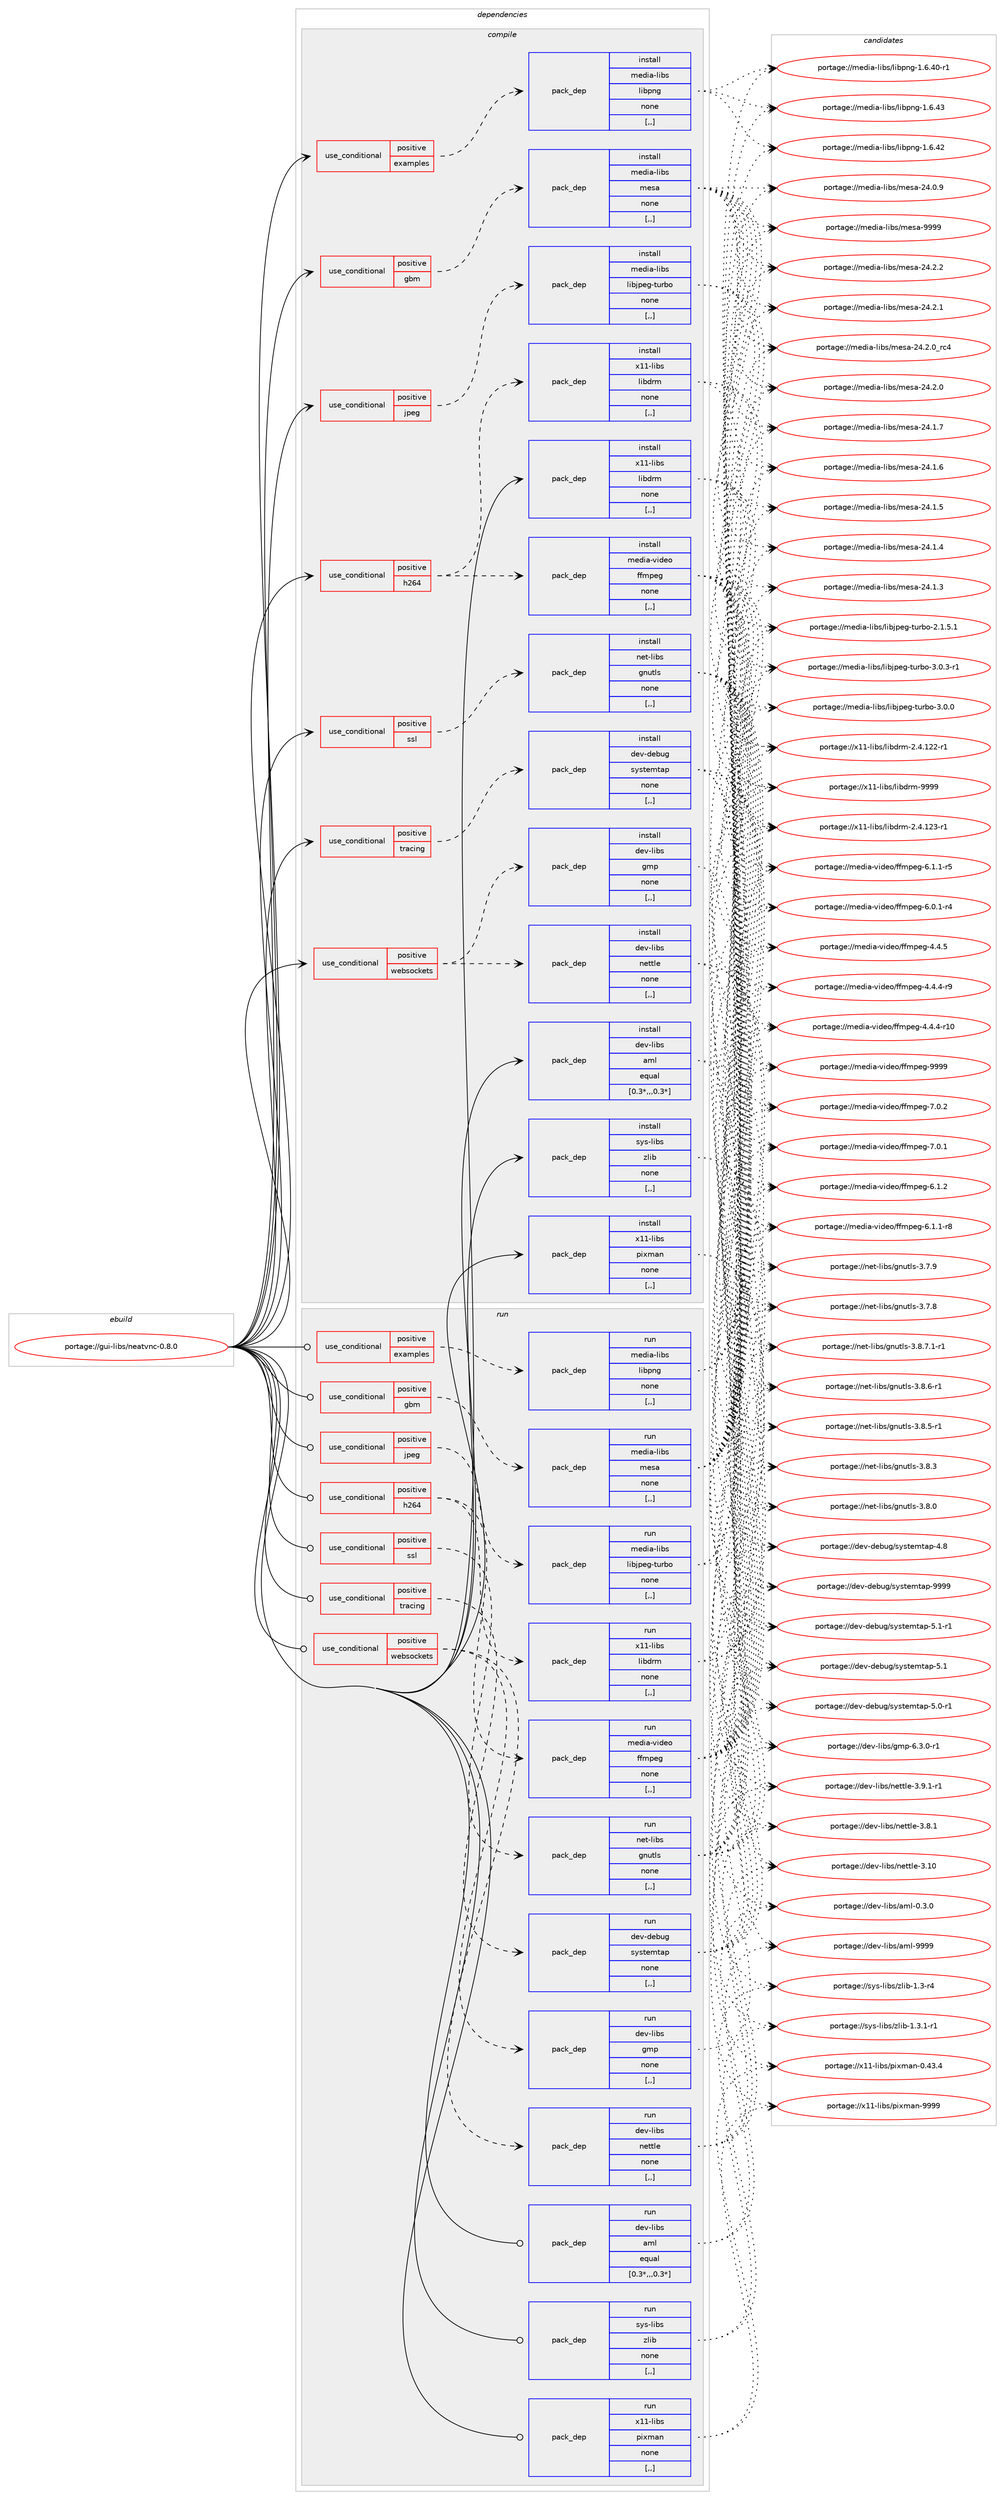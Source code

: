 digraph prolog {

# *************
# Graph options
# *************

newrank=true;
concentrate=true;
compound=true;
graph [rankdir=LR,fontname=Helvetica,fontsize=10,ranksep=1.5];#, ranksep=2.5, nodesep=0.2];
edge  [arrowhead=vee];
node  [fontname=Helvetica,fontsize=10];

# **********
# The ebuild
# **********

subgraph cluster_leftcol {
color=gray;
label=<<i>ebuild</i>>;
id [label="portage://gui-libs/neatvnc-0.8.0", color=red, width=4, href="../gui-libs/neatvnc-0.8.0.svg"];
}

# ****************
# The dependencies
# ****************

subgraph cluster_midcol {
color=gray;
label=<<i>dependencies</i>>;
subgraph cluster_compile {
fillcolor="#eeeeee";
style=filled;
label=<<i>compile</i>>;
subgraph cond198071 {
dependency741726 [label=<<TABLE BORDER="0" CELLBORDER="1" CELLSPACING="0" CELLPADDING="4"><TR><TD ROWSPAN="3" CELLPADDING="10">use_conditional</TD></TR><TR><TD>positive</TD></TR><TR><TD>examples</TD></TR></TABLE>>, shape=none, color=red];
subgraph pack538503 {
dependency741727 [label=<<TABLE BORDER="0" CELLBORDER="1" CELLSPACING="0" CELLPADDING="4" WIDTH="220"><TR><TD ROWSPAN="6" CELLPADDING="30">pack_dep</TD></TR><TR><TD WIDTH="110">install</TD></TR><TR><TD>media-libs</TD></TR><TR><TD>libpng</TD></TR><TR><TD>none</TD></TR><TR><TD>[,,]</TD></TR></TABLE>>, shape=none, color=blue];
}
dependency741726:e -> dependency741727:w [weight=20,style="dashed",arrowhead="vee"];
}
id:e -> dependency741726:w [weight=20,style="solid",arrowhead="vee"];
subgraph cond198072 {
dependency741728 [label=<<TABLE BORDER="0" CELLBORDER="1" CELLSPACING="0" CELLPADDING="4"><TR><TD ROWSPAN="3" CELLPADDING="10">use_conditional</TD></TR><TR><TD>positive</TD></TR><TR><TD>gbm</TD></TR></TABLE>>, shape=none, color=red];
subgraph pack538504 {
dependency741729 [label=<<TABLE BORDER="0" CELLBORDER="1" CELLSPACING="0" CELLPADDING="4" WIDTH="220"><TR><TD ROWSPAN="6" CELLPADDING="30">pack_dep</TD></TR><TR><TD WIDTH="110">install</TD></TR><TR><TD>media-libs</TD></TR><TR><TD>mesa</TD></TR><TR><TD>none</TD></TR><TR><TD>[,,]</TD></TR></TABLE>>, shape=none, color=blue];
}
dependency741728:e -> dependency741729:w [weight=20,style="dashed",arrowhead="vee"];
}
id:e -> dependency741728:w [weight=20,style="solid",arrowhead="vee"];
subgraph cond198073 {
dependency741730 [label=<<TABLE BORDER="0" CELLBORDER="1" CELLSPACING="0" CELLPADDING="4"><TR><TD ROWSPAN="3" CELLPADDING="10">use_conditional</TD></TR><TR><TD>positive</TD></TR><TR><TD>h264</TD></TR></TABLE>>, shape=none, color=red];
subgraph pack538505 {
dependency741731 [label=<<TABLE BORDER="0" CELLBORDER="1" CELLSPACING="0" CELLPADDING="4" WIDTH="220"><TR><TD ROWSPAN="6" CELLPADDING="30">pack_dep</TD></TR><TR><TD WIDTH="110">install</TD></TR><TR><TD>media-video</TD></TR><TR><TD>ffmpeg</TD></TR><TR><TD>none</TD></TR><TR><TD>[,,]</TD></TR></TABLE>>, shape=none, color=blue];
}
dependency741730:e -> dependency741731:w [weight=20,style="dashed",arrowhead="vee"];
subgraph pack538506 {
dependency741732 [label=<<TABLE BORDER="0" CELLBORDER="1" CELLSPACING="0" CELLPADDING="4" WIDTH="220"><TR><TD ROWSPAN="6" CELLPADDING="30">pack_dep</TD></TR><TR><TD WIDTH="110">install</TD></TR><TR><TD>x11-libs</TD></TR><TR><TD>libdrm</TD></TR><TR><TD>none</TD></TR><TR><TD>[,,]</TD></TR></TABLE>>, shape=none, color=blue];
}
dependency741730:e -> dependency741732:w [weight=20,style="dashed",arrowhead="vee"];
}
id:e -> dependency741730:w [weight=20,style="solid",arrowhead="vee"];
subgraph cond198074 {
dependency741733 [label=<<TABLE BORDER="0" CELLBORDER="1" CELLSPACING="0" CELLPADDING="4"><TR><TD ROWSPAN="3" CELLPADDING="10">use_conditional</TD></TR><TR><TD>positive</TD></TR><TR><TD>jpeg</TD></TR></TABLE>>, shape=none, color=red];
subgraph pack538507 {
dependency741734 [label=<<TABLE BORDER="0" CELLBORDER="1" CELLSPACING="0" CELLPADDING="4" WIDTH="220"><TR><TD ROWSPAN="6" CELLPADDING="30">pack_dep</TD></TR><TR><TD WIDTH="110">install</TD></TR><TR><TD>media-libs</TD></TR><TR><TD>libjpeg-turbo</TD></TR><TR><TD>none</TD></TR><TR><TD>[,,]</TD></TR></TABLE>>, shape=none, color=blue];
}
dependency741733:e -> dependency741734:w [weight=20,style="dashed",arrowhead="vee"];
}
id:e -> dependency741733:w [weight=20,style="solid",arrowhead="vee"];
subgraph cond198075 {
dependency741735 [label=<<TABLE BORDER="0" CELLBORDER="1" CELLSPACING="0" CELLPADDING="4"><TR><TD ROWSPAN="3" CELLPADDING="10">use_conditional</TD></TR><TR><TD>positive</TD></TR><TR><TD>ssl</TD></TR></TABLE>>, shape=none, color=red];
subgraph pack538508 {
dependency741736 [label=<<TABLE BORDER="0" CELLBORDER="1" CELLSPACING="0" CELLPADDING="4" WIDTH="220"><TR><TD ROWSPAN="6" CELLPADDING="30">pack_dep</TD></TR><TR><TD WIDTH="110">install</TD></TR><TR><TD>net-libs</TD></TR><TR><TD>gnutls</TD></TR><TR><TD>none</TD></TR><TR><TD>[,,]</TD></TR></TABLE>>, shape=none, color=blue];
}
dependency741735:e -> dependency741736:w [weight=20,style="dashed",arrowhead="vee"];
}
id:e -> dependency741735:w [weight=20,style="solid",arrowhead="vee"];
subgraph cond198076 {
dependency741737 [label=<<TABLE BORDER="0" CELLBORDER="1" CELLSPACING="0" CELLPADDING="4"><TR><TD ROWSPAN="3" CELLPADDING="10">use_conditional</TD></TR><TR><TD>positive</TD></TR><TR><TD>tracing</TD></TR></TABLE>>, shape=none, color=red];
subgraph pack538509 {
dependency741738 [label=<<TABLE BORDER="0" CELLBORDER="1" CELLSPACING="0" CELLPADDING="4" WIDTH="220"><TR><TD ROWSPAN="6" CELLPADDING="30">pack_dep</TD></TR><TR><TD WIDTH="110">install</TD></TR><TR><TD>dev-debug</TD></TR><TR><TD>systemtap</TD></TR><TR><TD>none</TD></TR><TR><TD>[,,]</TD></TR></TABLE>>, shape=none, color=blue];
}
dependency741737:e -> dependency741738:w [weight=20,style="dashed",arrowhead="vee"];
}
id:e -> dependency741737:w [weight=20,style="solid",arrowhead="vee"];
subgraph cond198077 {
dependency741739 [label=<<TABLE BORDER="0" CELLBORDER="1" CELLSPACING="0" CELLPADDING="4"><TR><TD ROWSPAN="3" CELLPADDING="10">use_conditional</TD></TR><TR><TD>positive</TD></TR><TR><TD>websockets</TD></TR></TABLE>>, shape=none, color=red];
subgraph pack538510 {
dependency741740 [label=<<TABLE BORDER="0" CELLBORDER="1" CELLSPACING="0" CELLPADDING="4" WIDTH="220"><TR><TD ROWSPAN="6" CELLPADDING="30">pack_dep</TD></TR><TR><TD WIDTH="110">install</TD></TR><TR><TD>dev-libs</TD></TR><TR><TD>gmp</TD></TR><TR><TD>none</TD></TR><TR><TD>[,,]</TD></TR></TABLE>>, shape=none, color=blue];
}
dependency741739:e -> dependency741740:w [weight=20,style="dashed",arrowhead="vee"];
subgraph pack538511 {
dependency741741 [label=<<TABLE BORDER="0" CELLBORDER="1" CELLSPACING="0" CELLPADDING="4" WIDTH="220"><TR><TD ROWSPAN="6" CELLPADDING="30">pack_dep</TD></TR><TR><TD WIDTH="110">install</TD></TR><TR><TD>dev-libs</TD></TR><TR><TD>nettle</TD></TR><TR><TD>none</TD></TR><TR><TD>[,,]</TD></TR></TABLE>>, shape=none, color=blue];
}
dependency741739:e -> dependency741741:w [weight=20,style="dashed",arrowhead="vee"];
}
id:e -> dependency741739:w [weight=20,style="solid",arrowhead="vee"];
subgraph pack538512 {
dependency741742 [label=<<TABLE BORDER="0" CELLBORDER="1" CELLSPACING="0" CELLPADDING="4" WIDTH="220"><TR><TD ROWSPAN="6" CELLPADDING="30">pack_dep</TD></TR><TR><TD WIDTH="110">install</TD></TR><TR><TD>dev-libs</TD></TR><TR><TD>aml</TD></TR><TR><TD>equal</TD></TR><TR><TD>[0.3*,,,0.3*]</TD></TR></TABLE>>, shape=none, color=blue];
}
id:e -> dependency741742:w [weight=20,style="solid",arrowhead="vee"];
subgraph pack538513 {
dependency741743 [label=<<TABLE BORDER="0" CELLBORDER="1" CELLSPACING="0" CELLPADDING="4" WIDTH="220"><TR><TD ROWSPAN="6" CELLPADDING="30">pack_dep</TD></TR><TR><TD WIDTH="110">install</TD></TR><TR><TD>sys-libs</TD></TR><TR><TD>zlib</TD></TR><TR><TD>none</TD></TR><TR><TD>[,,]</TD></TR></TABLE>>, shape=none, color=blue];
}
id:e -> dependency741743:w [weight=20,style="solid",arrowhead="vee"];
subgraph pack538514 {
dependency741744 [label=<<TABLE BORDER="0" CELLBORDER="1" CELLSPACING="0" CELLPADDING="4" WIDTH="220"><TR><TD ROWSPAN="6" CELLPADDING="30">pack_dep</TD></TR><TR><TD WIDTH="110">install</TD></TR><TR><TD>x11-libs</TD></TR><TR><TD>libdrm</TD></TR><TR><TD>none</TD></TR><TR><TD>[,,]</TD></TR></TABLE>>, shape=none, color=blue];
}
id:e -> dependency741744:w [weight=20,style="solid",arrowhead="vee"];
subgraph pack538515 {
dependency741745 [label=<<TABLE BORDER="0" CELLBORDER="1" CELLSPACING="0" CELLPADDING="4" WIDTH="220"><TR><TD ROWSPAN="6" CELLPADDING="30">pack_dep</TD></TR><TR><TD WIDTH="110">install</TD></TR><TR><TD>x11-libs</TD></TR><TR><TD>pixman</TD></TR><TR><TD>none</TD></TR><TR><TD>[,,]</TD></TR></TABLE>>, shape=none, color=blue];
}
id:e -> dependency741745:w [weight=20,style="solid",arrowhead="vee"];
}
subgraph cluster_compileandrun {
fillcolor="#eeeeee";
style=filled;
label=<<i>compile and run</i>>;
}
subgraph cluster_run {
fillcolor="#eeeeee";
style=filled;
label=<<i>run</i>>;
subgraph cond198078 {
dependency741746 [label=<<TABLE BORDER="0" CELLBORDER="1" CELLSPACING="0" CELLPADDING="4"><TR><TD ROWSPAN="3" CELLPADDING="10">use_conditional</TD></TR><TR><TD>positive</TD></TR><TR><TD>examples</TD></TR></TABLE>>, shape=none, color=red];
subgraph pack538516 {
dependency741747 [label=<<TABLE BORDER="0" CELLBORDER="1" CELLSPACING="0" CELLPADDING="4" WIDTH="220"><TR><TD ROWSPAN="6" CELLPADDING="30">pack_dep</TD></TR><TR><TD WIDTH="110">run</TD></TR><TR><TD>media-libs</TD></TR><TR><TD>libpng</TD></TR><TR><TD>none</TD></TR><TR><TD>[,,]</TD></TR></TABLE>>, shape=none, color=blue];
}
dependency741746:e -> dependency741747:w [weight=20,style="dashed",arrowhead="vee"];
}
id:e -> dependency741746:w [weight=20,style="solid",arrowhead="odot"];
subgraph cond198079 {
dependency741748 [label=<<TABLE BORDER="0" CELLBORDER="1" CELLSPACING="0" CELLPADDING="4"><TR><TD ROWSPAN="3" CELLPADDING="10">use_conditional</TD></TR><TR><TD>positive</TD></TR><TR><TD>gbm</TD></TR></TABLE>>, shape=none, color=red];
subgraph pack538517 {
dependency741749 [label=<<TABLE BORDER="0" CELLBORDER="1" CELLSPACING="0" CELLPADDING="4" WIDTH="220"><TR><TD ROWSPAN="6" CELLPADDING="30">pack_dep</TD></TR><TR><TD WIDTH="110">run</TD></TR><TR><TD>media-libs</TD></TR><TR><TD>mesa</TD></TR><TR><TD>none</TD></TR><TR><TD>[,,]</TD></TR></TABLE>>, shape=none, color=blue];
}
dependency741748:e -> dependency741749:w [weight=20,style="dashed",arrowhead="vee"];
}
id:e -> dependency741748:w [weight=20,style="solid",arrowhead="odot"];
subgraph cond198080 {
dependency741750 [label=<<TABLE BORDER="0" CELLBORDER="1" CELLSPACING="0" CELLPADDING="4"><TR><TD ROWSPAN="3" CELLPADDING="10">use_conditional</TD></TR><TR><TD>positive</TD></TR><TR><TD>h264</TD></TR></TABLE>>, shape=none, color=red];
subgraph pack538518 {
dependency741751 [label=<<TABLE BORDER="0" CELLBORDER="1" CELLSPACING="0" CELLPADDING="4" WIDTH="220"><TR><TD ROWSPAN="6" CELLPADDING="30">pack_dep</TD></TR><TR><TD WIDTH="110">run</TD></TR><TR><TD>media-video</TD></TR><TR><TD>ffmpeg</TD></TR><TR><TD>none</TD></TR><TR><TD>[,,]</TD></TR></TABLE>>, shape=none, color=blue];
}
dependency741750:e -> dependency741751:w [weight=20,style="dashed",arrowhead="vee"];
subgraph pack538519 {
dependency741752 [label=<<TABLE BORDER="0" CELLBORDER="1" CELLSPACING="0" CELLPADDING="4" WIDTH="220"><TR><TD ROWSPAN="6" CELLPADDING="30">pack_dep</TD></TR><TR><TD WIDTH="110">run</TD></TR><TR><TD>x11-libs</TD></TR><TR><TD>libdrm</TD></TR><TR><TD>none</TD></TR><TR><TD>[,,]</TD></TR></TABLE>>, shape=none, color=blue];
}
dependency741750:e -> dependency741752:w [weight=20,style="dashed",arrowhead="vee"];
}
id:e -> dependency741750:w [weight=20,style="solid",arrowhead="odot"];
subgraph cond198081 {
dependency741753 [label=<<TABLE BORDER="0" CELLBORDER="1" CELLSPACING="0" CELLPADDING="4"><TR><TD ROWSPAN="3" CELLPADDING="10">use_conditional</TD></TR><TR><TD>positive</TD></TR><TR><TD>jpeg</TD></TR></TABLE>>, shape=none, color=red];
subgraph pack538520 {
dependency741754 [label=<<TABLE BORDER="0" CELLBORDER="1" CELLSPACING="0" CELLPADDING="4" WIDTH="220"><TR><TD ROWSPAN="6" CELLPADDING="30">pack_dep</TD></TR><TR><TD WIDTH="110">run</TD></TR><TR><TD>media-libs</TD></TR><TR><TD>libjpeg-turbo</TD></TR><TR><TD>none</TD></TR><TR><TD>[,,]</TD></TR></TABLE>>, shape=none, color=blue];
}
dependency741753:e -> dependency741754:w [weight=20,style="dashed",arrowhead="vee"];
}
id:e -> dependency741753:w [weight=20,style="solid",arrowhead="odot"];
subgraph cond198082 {
dependency741755 [label=<<TABLE BORDER="0" CELLBORDER="1" CELLSPACING="0" CELLPADDING="4"><TR><TD ROWSPAN="3" CELLPADDING="10">use_conditional</TD></TR><TR><TD>positive</TD></TR><TR><TD>ssl</TD></TR></TABLE>>, shape=none, color=red];
subgraph pack538521 {
dependency741756 [label=<<TABLE BORDER="0" CELLBORDER="1" CELLSPACING="0" CELLPADDING="4" WIDTH="220"><TR><TD ROWSPAN="6" CELLPADDING="30">pack_dep</TD></TR><TR><TD WIDTH="110">run</TD></TR><TR><TD>net-libs</TD></TR><TR><TD>gnutls</TD></TR><TR><TD>none</TD></TR><TR><TD>[,,]</TD></TR></TABLE>>, shape=none, color=blue];
}
dependency741755:e -> dependency741756:w [weight=20,style="dashed",arrowhead="vee"];
}
id:e -> dependency741755:w [weight=20,style="solid",arrowhead="odot"];
subgraph cond198083 {
dependency741757 [label=<<TABLE BORDER="0" CELLBORDER="1" CELLSPACING="0" CELLPADDING="4"><TR><TD ROWSPAN="3" CELLPADDING="10">use_conditional</TD></TR><TR><TD>positive</TD></TR><TR><TD>tracing</TD></TR></TABLE>>, shape=none, color=red];
subgraph pack538522 {
dependency741758 [label=<<TABLE BORDER="0" CELLBORDER="1" CELLSPACING="0" CELLPADDING="4" WIDTH="220"><TR><TD ROWSPAN="6" CELLPADDING="30">pack_dep</TD></TR><TR><TD WIDTH="110">run</TD></TR><TR><TD>dev-debug</TD></TR><TR><TD>systemtap</TD></TR><TR><TD>none</TD></TR><TR><TD>[,,]</TD></TR></TABLE>>, shape=none, color=blue];
}
dependency741757:e -> dependency741758:w [weight=20,style="dashed",arrowhead="vee"];
}
id:e -> dependency741757:w [weight=20,style="solid",arrowhead="odot"];
subgraph cond198084 {
dependency741759 [label=<<TABLE BORDER="0" CELLBORDER="1" CELLSPACING="0" CELLPADDING="4"><TR><TD ROWSPAN="3" CELLPADDING="10">use_conditional</TD></TR><TR><TD>positive</TD></TR><TR><TD>websockets</TD></TR></TABLE>>, shape=none, color=red];
subgraph pack538523 {
dependency741760 [label=<<TABLE BORDER="0" CELLBORDER="1" CELLSPACING="0" CELLPADDING="4" WIDTH="220"><TR><TD ROWSPAN="6" CELLPADDING="30">pack_dep</TD></TR><TR><TD WIDTH="110">run</TD></TR><TR><TD>dev-libs</TD></TR><TR><TD>gmp</TD></TR><TR><TD>none</TD></TR><TR><TD>[,,]</TD></TR></TABLE>>, shape=none, color=blue];
}
dependency741759:e -> dependency741760:w [weight=20,style="dashed",arrowhead="vee"];
subgraph pack538524 {
dependency741761 [label=<<TABLE BORDER="0" CELLBORDER="1" CELLSPACING="0" CELLPADDING="4" WIDTH="220"><TR><TD ROWSPAN="6" CELLPADDING="30">pack_dep</TD></TR><TR><TD WIDTH="110">run</TD></TR><TR><TD>dev-libs</TD></TR><TR><TD>nettle</TD></TR><TR><TD>none</TD></TR><TR><TD>[,,]</TD></TR></TABLE>>, shape=none, color=blue];
}
dependency741759:e -> dependency741761:w [weight=20,style="dashed",arrowhead="vee"];
}
id:e -> dependency741759:w [weight=20,style="solid",arrowhead="odot"];
subgraph pack538525 {
dependency741762 [label=<<TABLE BORDER="0" CELLBORDER="1" CELLSPACING="0" CELLPADDING="4" WIDTH="220"><TR><TD ROWSPAN="6" CELLPADDING="30">pack_dep</TD></TR><TR><TD WIDTH="110">run</TD></TR><TR><TD>dev-libs</TD></TR><TR><TD>aml</TD></TR><TR><TD>equal</TD></TR><TR><TD>[0.3*,,,0.3*]</TD></TR></TABLE>>, shape=none, color=blue];
}
id:e -> dependency741762:w [weight=20,style="solid",arrowhead="odot"];
subgraph pack538526 {
dependency741763 [label=<<TABLE BORDER="0" CELLBORDER="1" CELLSPACING="0" CELLPADDING="4" WIDTH="220"><TR><TD ROWSPAN="6" CELLPADDING="30">pack_dep</TD></TR><TR><TD WIDTH="110">run</TD></TR><TR><TD>sys-libs</TD></TR><TR><TD>zlib</TD></TR><TR><TD>none</TD></TR><TR><TD>[,,]</TD></TR></TABLE>>, shape=none, color=blue];
}
id:e -> dependency741763:w [weight=20,style="solid",arrowhead="odot"];
subgraph pack538527 {
dependency741764 [label=<<TABLE BORDER="0" CELLBORDER="1" CELLSPACING="0" CELLPADDING="4" WIDTH="220"><TR><TD ROWSPAN="6" CELLPADDING="30">pack_dep</TD></TR><TR><TD WIDTH="110">run</TD></TR><TR><TD>x11-libs</TD></TR><TR><TD>pixman</TD></TR><TR><TD>none</TD></TR><TR><TD>[,,]</TD></TR></TABLE>>, shape=none, color=blue];
}
id:e -> dependency741764:w [weight=20,style="solid",arrowhead="odot"];
}
}

# **************
# The candidates
# **************

subgraph cluster_choices {
rank=same;
color=gray;
label=<<i>candidates</i>>;

subgraph choice538503 {
color=black;
nodesep=1;
choice109101100105974510810598115471081059811211010345494654465251 [label="portage://media-libs/libpng-1.6.43", color=red, width=4,href="../media-libs/libpng-1.6.43.svg"];
choice109101100105974510810598115471081059811211010345494654465250 [label="portage://media-libs/libpng-1.6.42", color=red, width=4,href="../media-libs/libpng-1.6.42.svg"];
choice1091011001059745108105981154710810598112110103454946544652484511449 [label="portage://media-libs/libpng-1.6.40-r1", color=red, width=4,href="../media-libs/libpng-1.6.40-r1.svg"];
dependency741727:e -> choice109101100105974510810598115471081059811211010345494654465251:w [style=dotted,weight="100"];
dependency741727:e -> choice109101100105974510810598115471081059811211010345494654465250:w [style=dotted,weight="100"];
dependency741727:e -> choice1091011001059745108105981154710810598112110103454946544652484511449:w [style=dotted,weight="100"];
}
subgraph choice538504 {
color=black;
nodesep=1;
choice10910110010597451081059811547109101115974557575757 [label="portage://media-libs/mesa-9999", color=red, width=4,href="../media-libs/mesa-9999.svg"];
choice109101100105974510810598115471091011159745505246504650 [label="portage://media-libs/mesa-24.2.2", color=red, width=4,href="../media-libs/mesa-24.2.2.svg"];
choice109101100105974510810598115471091011159745505246504649 [label="portage://media-libs/mesa-24.2.1", color=red, width=4,href="../media-libs/mesa-24.2.1.svg"];
choice109101100105974510810598115471091011159745505246504648951149952 [label="portage://media-libs/mesa-24.2.0_rc4", color=red, width=4,href="../media-libs/mesa-24.2.0_rc4.svg"];
choice109101100105974510810598115471091011159745505246504648 [label="portage://media-libs/mesa-24.2.0", color=red, width=4,href="../media-libs/mesa-24.2.0.svg"];
choice109101100105974510810598115471091011159745505246494655 [label="portage://media-libs/mesa-24.1.7", color=red, width=4,href="../media-libs/mesa-24.1.7.svg"];
choice109101100105974510810598115471091011159745505246494654 [label="portage://media-libs/mesa-24.1.6", color=red, width=4,href="../media-libs/mesa-24.1.6.svg"];
choice109101100105974510810598115471091011159745505246494653 [label="portage://media-libs/mesa-24.1.5", color=red, width=4,href="../media-libs/mesa-24.1.5.svg"];
choice109101100105974510810598115471091011159745505246494652 [label="portage://media-libs/mesa-24.1.4", color=red, width=4,href="../media-libs/mesa-24.1.4.svg"];
choice109101100105974510810598115471091011159745505246494651 [label="portage://media-libs/mesa-24.1.3", color=red, width=4,href="../media-libs/mesa-24.1.3.svg"];
choice109101100105974510810598115471091011159745505246484657 [label="portage://media-libs/mesa-24.0.9", color=red, width=4,href="../media-libs/mesa-24.0.9.svg"];
dependency741729:e -> choice10910110010597451081059811547109101115974557575757:w [style=dotted,weight="100"];
dependency741729:e -> choice109101100105974510810598115471091011159745505246504650:w [style=dotted,weight="100"];
dependency741729:e -> choice109101100105974510810598115471091011159745505246504649:w [style=dotted,weight="100"];
dependency741729:e -> choice109101100105974510810598115471091011159745505246504648951149952:w [style=dotted,weight="100"];
dependency741729:e -> choice109101100105974510810598115471091011159745505246504648:w [style=dotted,weight="100"];
dependency741729:e -> choice109101100105974510810598115471091011159745505246494655:w [style=dotted,weight="100"];
dependency741729:e -> choice109101100105974510810598115471091011159745505246494654:w [style=dotted,weight="100"];
dependency741729:e -> choice109101100105974510810598115471091011159745505246494653:w [style=dotted,weight="100"];
dependency741729:e -> choice109101100105974510810598115471091011159745505246494652:w [style=dotted,weight="100"];
dependency741729:e -> choice109101100105974510810598115471091011159745505246494651:w [style=dotted,weight="100"];
dependency741729:e -> choice109101100105974510810598115471091011159745505246484657:w [style=dotted,weight="100"];
}
subgraph choice538505 {
color=black;
nodesep=1;
choice1091011001059745118105100101111471021021091121011034557575757 [label="portage://media-video/ffmpeg-9999", color=red, width=4,href="../media-video/ffmpeg-9999.svg"];
choice109101100105974511810510010111147102102109112101103455546484650 [label="portage://media-video/ffmpeg-7.0.2", color=red, width=4,href="../media-video/ffmpeg-7.0.2.svg"];
choice109101100105974511810510010111147102102109112101103455546484649 [label="portage://media-video/ffmpeg-7.0.1", color=red, width=4,href="../media-video/ffmpeg-7.0.1.svg"];
choice109101100105974511810510010111147102102109112101103455446494650 [label="portage://media-video/ffmpeg-6.1.2", color=red, width=4,href="../media-video/ffmpeg-6.1.2.svg"];
choice1091011001059745118105100101111471021021091121011034554464946494511456 [label="portage://media-video/ffmpeg-6.1.1-r8", color=red, width=4,href="../media-video/ffmpeg-6.1.1-r8.svg"];
choice1091011001059745118105100101111471021021091121011034554464946494511453 [label="portage://media-video/ffmpeg-6.1.1-r5", color=red, width=4,href="../media-video/ffmpeg-6.1.1-r5.svg"];
choice1091011001059745118105100101111471021021091121011034554464846494511452 [label="portage://media-video/ffmpeg-6.0.1-r4", color=red, width=4,href="../media-video/ffmpeg-6.0.1-r4.svg"];
choice109101100105974511810510010111147102102109112101103455246524653 [label="portage://media-video/ffmpeg-4.4.5", color=red, width=4,href="../media-video/ffmpeg-4.4.5.svg"];
choice1091011001059745118105100101111471021021091121011034552465246524511457 [label="portage://media-video/ffmpeg-4.4.4-r9", color=red, width=4,href="../media-video/ffmpeg-4.4.4-r9.svg"];
choice109101100105974511810510010111147102102109112101103455246524652451144948 [label="portage://media-video/ffmpeg-4.4.4-r10", color=red, width=4,href="../media-video/ffmpeg-4.4.4-r10.svg"];
dependency741731:e -> choice1091011001059745118105100101111471021021091121011034557575757:w [style=dotted,weight="100"];
dependency741731:e -> choice109101100105974511810510010111147102102109112101103455546484650:w [style=dotted,weight="100"];
dependency741731:e -> choice109101100105974511810510010111147102102109112101103455546484649:w [style=dotted,weight="100"];
dependency741731:e -> choice109101100105974511810510010111147102102109112101103455446494650:w [style=dotted,weight="100"];
dependency741731:e -> choice1091011001059745118105100101111471021021091121011034554464946494511456:w [style=dotted,weight="100"];
dependency741731:e -> choice1091011001059745118105100101111471021021091121011034554464946494511453:w [style=dotted,weight="100"];
dependency741731:e -> choice1091011001059745118105100101111471021021091121011034554464846494511452:w [style=dotted,weight="100"];
dependency741731:e -> choice109101100105974511810510010111147102102109112101103455246524653:w [style=dotted,weight="100"];
dependency741731:e -> choice1091011001059745118105100101111471021021091121011034552465246524511457:w [style=dotted,weight="100"];
dependency741731:e -> choice109101100105974511810510010111147102102109112101103455246524652451144948:w [style=dotted,weight="100"];
}
subgraph choice538506 {
color=black;
nodesep=1;
choice1204949451081059811547108105981001141094557575757 [label="portage://x11-libs/libdrm-9999", color=red, width=4,href="../x11-libs/libdrm-9999.svg"];
choice12049494510810598115471081059810011410945504652464950514511449 [label="portage://x11-libs/libdrm-2.4.123-r1", color=red, width=4,href="../x11-libs/libdrm-2.4.123-r1.svg"];
choice12049494510810598115471081059810011410945504652464950504511449 [label="portage://x11-libs/libdrm-2.4.122-r1", color=red, width=4,href="../x11-libs/libdrm-2.4.122-r1.svg"];
dependency741732:e -> choice1204949451081059811547108105981001141094557575757:w [style=dotted,weight="100"];
dependency741732:e -> choice12049494510810598115471081059810011410945504652464950514511449:w [style=dotted,weight="100"];
dependency741732:e -> choice12049494510810598115471081059810011410945504652464950504511449:w [style=dotted,weight="100"];
}
subgraph choice538507 {
color=black;
nodesep=1;
choice109101100105974510810598115471081059810611210110345116117114981114551464846514511449 [label="portage://media-libs/libjpeg-turbo-3.0.3-r1", color=red, width=4,href="../media-libs/libjpeg-turbo-3.0.3-r1.svg"];
choice10910110010597451081059811547108105981061121011034511611711498111455146484648 [label="portage://media-libs/libjpeg-turbo-3.0.0", color=red, width=4,href="../media-libs/libjpeg-turbo-3.0.0.svg"];
choice109101100105974510810598115471081059810611210110345116117114981114550464946534649 [label="portage://media-libs/libjpeg-turbo-2.1.5.1", color=red, width=4,href="../media-libs/libjpeg-turbo-2.1.5.1.svg"];
dependency741734:e -> choice109101100105974510810598115471081059810611210110345116117114981114551464846514511449:w [style=dotted,weight="100"];
dependency741734:e -> choice10910110010597451081059811547108105981061121011034511611711498111455146484648:w [style=dotted,weight="100"];
dependency741734:e -> choice109101100105974510810598115471081059810611210110345116117114981114550464946534649:w [style=dotted,weight="100"];
}
subgraph choice538508 {
color=black;
nodesep=1;
choice11010111645108105981154710311011711610811545514656465546494511449 [label="portage://net-libs/gnutls-3.8.7.1-r1", color=red, width=4,href="../net-libs/gnutls-3.8.7.1-r1.svg"];
choice1101011164510810598115471031101171161081154551465646544511449 [label="portage://net-libs/gnutls-3.8.6-r1", color=red, width=4,href="../net-libs/gnutls-3.8.6-r1.svg"];
choice1101011164510810598115471031101171161081154551465646534511449 [label="portage://net-libs/gnutls-3.8.5-r1", color=red, width=4,href="../net-libs/gnutls-3.8.5-r1.svg"];
choice110101116451081059811547103110117116108115455146564651 [label="portage://net-libs/gnutls-3.8.3", color=red, width=4,href="../net-libs/gnutls-3.8.3.svg"];
choice110101116451081059811547103110117116108115455146564648 [label="portage://net-libs/gnutls-3.8.0", color=red, width=4,href="../net-libs/gnutls-3.8.0.svg"];
choice110101116451081059811547103110117116108115455146554657 [label="portage://net-libs/gnutls-3.7.9", color=red, width=4,href="../net-libs/gnutls-3.7.9.svg"];
choice110101116451081059811547103110117116108115455146554656 [label="portage://net-libs/gnutls-3.7.8", color=red, width=4,href="../net-libs/gnutls-3.7.8.svg"];
dependency741736:e -> choice11010111645108105981154710311011711610811545514656465546494511449:w [style=dotted,weight="100"];
dependency741736:e -> choice1101011164510810598115471031101171161081154551465646544511449:w [style=dotted,weight="100"];
dependency741736:e -> choice1101011164510810598115471031101171161081154551465646534511449:w [style=dotted,weight="100"];
dependency741736:e -> choice110101116451081059811547103110117116108115455146564651:w [style=dotted,weight="100"];
dependency741736:e -> choice110101116451081059811547103110117116108115455146564648:w [style=dotted,weight="100"];
dependency741736:e -> choice110101116451081059811547103110117116108115455146554657:w [style=dotted,weight="100"];
dependency741736:e -> choice110101116451081059811547103110117116108115455146554656:w [style=dotted,weight="100"];
}
subgraph choice538509 {
color=black;
nodesep=1;
choice100101118451001019811710347115121115116101109116971124557575757 [label="portage://dev-debug/systemtap-9999", color=red, width=4,href="../dev-debug/systemtap-9999.svg"];
choice10010111845100101981171034711512111511610110911697112455346494511449 [label="portage://dev-debug/systemtap-5.1-r1", color=red, width=4,href="../dev-debug/systemtap-5.1-r1.svg"];
choice1001011184510010198117103471151211151161011091169711245534649 [label="portage://dev-debug/systemtap-5.1", color=red, width=4,href="../dev-debug/systemtap-5.1.svg"];
choice10010111845100101981171034711512111511610110911697112455346484511449 [label="portage://dev-debug/systemtap-5.0-r1", color=red, width=4,href="../dev-debug/systemtap-5.0-r1.svg"];
choice1001011184510010198117103471151211151161011091169711245524656 [label="portage://dev-debug/systemtap-4.8", color=red, width=4,href="../dev-debug/systemtap-4.8.svg"];
dependency741738:e -> choice100101118451001019811710347115121115116101109116971124557575757:w [style=dotted,weight="100"];
dependency741738:e -> choice10010111845100101981171034711512111511610110911697112455346494511449:w [style=dotted,weight="100"];
dependency741738:e -> choice1001011184510010198117103471151211151161011091169711245534649:w [style=dotted,weight="100"];
dependency741738:e -> choice10010111845100101981171034711512111511610110911697112455346484511449:w [style=dotted,weight="100"];
dependency741738:e -> choice1001011184510010198117103471151211151161011091169711245524656:w [style=dotted,weight="100"];
}
subgraph choice538510 {
color=black;
nodesep=1;
choice1001011184510810598115471031091124554465146484511449 [label="portage://dev-libs/gmp-6.3.0-r1", color=red, width=4,href="../dev-libs/gmp-6.3.0-r1.svg"];
dependency741740:e -> choice1001011184510810598115471031091124554465146484511449:w [style=dotted,weight="100"];
}
subgraph choice538511 {
color=black;
nodesep=1;
choice1001011184510810598115471101011161161081014551464948 [label="portage://dev-libs/nettle-3.10", color=red, width=4,href="../dev-libs/nettle-3.10.svg"];
choice1001011184510810598115471101011161161081014551465746494511449 [label="portage://dev-libs/nettle-3.9.1-r1", color=red, width=4,href="../dev-libs/nettle-3.9.1-r1.svg"];
choice100101118451081059811547110101116116108101455146564649 [label="portage://dev-libs/nettle-3.8.1", color=red, width=4,href="../dev-libs/nettle-3.8.1.svg"];
dependency741741:e -> choice1001011184510810598115471101011161161081014551464948:w [style=dotted,weight="100"];
dependency741741:e -> choice1001011184510810598115471101011161161081014551465746494511449:w [style=dotted,weight="100"];
dependency741741:e -> choice100101118451081059811547110101116116108101455146564649:w [style=dotted,weight="100"];
}
subgraph choice538512 {
color=black;
nodesep=1;
choice100101118451081059811547971091084557575757 [label="portage://dev-libs/aml-9999", color=red, width=4,href="../dev-libs/aml-9999.svg"];
choice10010111845108105981154797109108454846514648 [label="portage://dev-libs/aml-0.3.0", color=red, width=4,href="../dev-libs/aml-0.3.0.svg"];
dependency741742:e -> choice100101118451081059811547971091084557575757:w [style=dotted,weight="100"];
dependency741742:e -> choice10010111845108105981154797109108454846514648:w [style=dotted,weight="100"];
}
subgraph choice538513 {
color=black;
nodesep=1;
choice115121115451081059811547122108105984549465146494511449 [label="portage://sys-libs/zlib-1.3.1-r1", color=red, width=4,href="../sys-libs/zlib-1.3.1-r1.svg"];
choice11512111545108105981154712210810598454946514511452 [label="portage://sys-libs/zlib-1.3-r4", color=red, width=4,href="../sys-libs/zlib-1.3-r4.svg"];
dependency741743:e -> choice115121115451081059811547122108105984549465146494511449:w [style=dotted,weight="100"];
dependency741743:e -> choice11512111545108105981154712210810598454946514511452:w [style=dotted,weight="100"];
}
subgraph choice538514 {
color=black;
nodesep=1;
choice1204949451081059811547108105981001141094557575757 [label="portage://x11-libs/libdrm-9999", color=red, width=4,href="../x11-libs/libdrm-9999.svg"];
choice12049494510810598115471081059810011410945504652464950514511449 [label="portage://x11-libs/libdrm-2.4.123-r1", color=red, width=4,href="../x11-libs/libdrm-2.4.123-r1.svg"];
choice12049494510810598115471081059810011410945504652464950504511449 [label="portage://x11-libs/libdrm-2.4.122-r1", color=red, width=4,href="../x11-libs/libdrm-2.4.122-r1.svg"];
dependency741744:e -> choice1204949451081059811547108105981001141094557575757:w [style=dotted,weight="100"];
dependency741744:e -> choice12049494510810598115471081059810011410945504652464950514511449:w [style=dotted,weight="100"];
dependency741744:e -> choice12049494510810598115471081059810011410945504652464950504511449:w [style=dotted,weight="100"];
}
subgraph choice538515 {
color=black;
nodesep=1;
choice1204949451081059811547112105120109971104557575757 [label="portage://x11-libs/pixman-9999", color=red, width=4,href="../x11-libs/pixman-9999.svg"];
choice12049494510810598115471121051201099711045484652514652 [label="portage://x11-libs/pixman-0.43.4", color=red, width=4,href="../x11-libs/pixman-0.43.4.svg"];
dependency741745:e -> choice1204949451081059811547112105120109971104557575757:w [style=dotted,weight="100"];
dependency741745:e -> choice12049494510810598115471121051201099711045484652514652:w [style=dotted,weight="100"];
}
subgraph choice538516 {
color=black;
nodesep=1;
choice109101100105974510810598115471081059811211010345494654465251 [label="portage://media-libs/libpng-1.6.43", color=red, width=4,href="../media-libs/libpng-1.6.43.svg"];
choice109101100105974510810598115471081059811211010345494654465250 [label="portage://media-libs/libpng-1.6.42", color=red, width=4,href="../media-libs/libpng-1.6.42.svg"];
choice1091011001059745108105981154710810598112110103454946544652484511449 [label="portage://media-libs/libpng-1.6.40-r1", color=red, width=4,href="../media-libs/libpng-1.6.40-r1.svg"];
dependency741747:e -> choice109101100105974510810598115471081059811211010345494654465251:w [style=dotted,weight="100"];
dependency741747:e -> choice109101100105974510810598115471081059811211010345494654465250:w [style=dotted,weight="100"];
dependency741747:e -> choice1091011001059745108105981154710810598112110103454946544652484511449:w [style=dotted,weight="100"];
}
subgraph choice538517 {
color=black;
nodesep=1;
choice10910110010597451081059811547109101115974557575757 [label="portage://media-libs/mesa-9999", color=red, width=4,href="../media-libs/mesa-9999.svg"];
choice109101100105974510810598115471091011159745505246504650 [label="portage://media-libs/mesa-24.2.2", color=red, width=4,href="../media-libs/mesa-24.2.2.svg"];
choice109101100105974510810598115471091011159745505246504649 [label="portage://media-libs/mesa-24.2.1", color=red, width=4,href="../media-libs/mesa-24.2.1.svg"];
choice109101100105974510810598115471091011159745505246504648951149952 [label="portage://media-libs/mesa-24.2.0_rc4", color=red, width=4,href="../media-libs/mesa-24.2.0_rc4.svg"];
choice109101100105974510810598115471091011159745505246504648 [label="portage://media-libs/mesa-24.2.0", color=red, width=4,href="../media-libs/mesa-24.2.0.svg"];
choice109101100105974510810598115471091011159745505246494655 [label="portage://media-libs/mesa-24.1.7", color=red, width=4,href="../media-libs/mesa-24.1.7.svg"];
choice109101100105974510810598115471091011159745505246494654 [label="portage://media-libs/mesa-24.1.6", color=red, width=4,href="../media-libs/mesa-24.1.6.svg"];
choice109101100105974510810598115471091011159745505246494653 [label="portage://media-libs/mesa-24.1.5", color=red, width=4,href="../media-libs/mesa-24.1.5.svg"];
choice109101100105974510810598115471091011159745505246494652 [label="portage://media-libs/mesa-24.1.4", color=red, width=4,href="../media-libs/mesa-24.1.4.svg"];
choice109101100105974510810598115471091011159745505246494651 [label="portage://media-libs/mesa-24.1.3", color=red, width=4,href="../media-libs/mesa-24.1.3.svg"];
choice109101100105974510810598115471091011159745505246484657 [label="portage://media-libs/mesa-24.0.9", color=red, width=4,href="../media-libs/mesa-24.0.9.svg"];
dependency741749:e -> choice10910110010597451081059811547109101115974557575757:w [style=dotted,weight="100"];
dependency741749:e -> choice109101100105974510810598115471091011159745505246504650:w [style=dotted,weight="100"];
dependency741749:e -> choice109101100105974510810598115471091011159745505246504649:w [style=dotted,weight="100"];
dependency741749:e -> choice109101100105974510810598115471091011159745505246504648951149952:w [style=dotted,weight="100"];
dependency741749:e -> choice109101100105974510810598115471091011159745505246504648:w [style=dotted,weight="100"];
dependency741749:e -> choice109101100105974510810598115471091011159745505246494655:w [style=dotted,weight="100"];
dependency741749:e -> choice109101100105974510810598115471091011159745505246494654:w [style=dotted,weight="100"];
dependency741749:e -> choice109101100105974510810598115471091011159745505246494653:w [style=dotted,weight="100"];
dependency741749:e -> choice109101100105974510810598115471091011159745505246494652:w [style=dotted,weight="100"];
dependency741749:e -> choice109101100105974510810598115471091011159745505246494651:w [style=dotted,weight="100"];
dependency741749:e -> choice109101100105974510810598115471091011159745505246484657:w [style=dotted,weight="100"];
}
subgraph choice538518 {
color=black;
nodesep=1;
choice1091011001059745118105100101111471021021091121011034557575757 [label="portage://media-video/ffmpeg-9999", color=red, width=4,href="../media-video/ffmpeg-9999.svg"];
choice109101100105974511810510010111147102102109112101103455546484650 [label="portage://media-video/ffmpeg-7.0.2", color=red, width=4,href="../media-video/ffmpeg-7.0.2.svg"];
choice109101100105974511810510010111147102102109112101103455546484649 [label="portage://media-video/ffmpeg-7.0.1", color=red, width=4,href="../media-video/ffmpeg-7.0.1.svg"];
choice109101100105974511810510010111147102102109112101103455446494650 [label="portage://media-video/ffmpeg-6.1.2", color=red, width=4,href="../media-video/ffmpeg-6.1.2.svg"];
choice1091011001059745118105100101111471021021091121011034554464946494511456 [label="portage://media-video/ffmpeg-6.1.1-r8", color=red, width=4,href="../media-video/ffmpeg-6.1.1-r8.svg"];
choice1091011001059745118105100101111471021021091121011034554464946494511453 [label="portage://media-video/ffmpeg-6.1.1-r5", color=red, width=4,href="../media-video/ffmpeg-6.1.1-r5.svg"];
choice1091011001059745118105100101111471021021091121011034554464846494511452 [label="portage://media-video/ffmpeg-6.0.1-r4", color=red, width=4,href="../media-video/ffmpeg-6.0.1-r4.svg"];
choice109101100105974511810510010111147102102109112101103455246524653 [label="portage://media-video/ffmpeg-4.4.5", color=red, width=4,href="../media-video/ffmpeg-4.4.5.svg"];
choice1091011001059745118105100101111471021021091121011034552465246524511457 [label="portage://media-video/ffmpeg-4.4.4-r9", color=red, width=4,href="../media-video/ffmpeg-4.4.4-r9.svg"];
choice109101100105974511810510010111147102102109112101103455246524652451144948 [label="portage://media-video/ffmpeg-4.4.4-r10", color=red, width=4,href="../media-video/ffmpeg-4.4.4-r10.svg"];
dependency741751:e -> choice1091011001059745118105100101111471021021091121011034557575757:w [style=dotted,weight="100"];
dependency741751:e -> choice109101100105974511810510010111147102102109112101103455546484650:w [style=dotted,weight="100"];
dependency741751:e -> choice109101100105974511810510010111147102102109112101103455546484649:w [style=dotted,weight="100"];
dependency741751:e -> choice109101100105974511810510010111147102102109112101103455446494650:w [style=dotted,weight="100"];
dependency741751:e -> choice1091011001059745118105100101111471021021091121011034554464946494511456:w [style=dotted,weight="100"];
dependency741751:e -> choice1091011001059745118105100101111471021021091121011034554464946494511453:w [style=dotted,weight="100"];
dependency741751:e -> choice1091011001059745118105100101111471021021091121011034554464846494511452:w [style=dotted,weight="100"];
dependency741751:e -> choice109101100105974511810510010111147102102109112101103455246524653:w [style=dotted,weight="100"];
dependency741751:e -> choice1091011001059745118105100101111471021021091121011034552465246524511457:w [style=dotted,weight="100"];
dependency741751:e -> choice109101100105974511810510010111147102102109112101103455246524652451144948:w [style=dotted,weight="100"];
}
subgraph choice538519 {
color=black;
nodesep=1;
choice1204949451081059811547108105981001141094557575757 [label="portage://x11-libs/libdrm-9999", color=red, width=4,href="../x11-libs/libdrm-9999.svg"];
choice12049494510810598115471081059810011410945504652464950514511449 [label="portage://x11-libs/libdrm-2.4.123-r1", color=red, width=4,href="../x11-libs/libdrm-2.4.123-r1.svg"];
choice12049494510810598115471081059810011410945504652464950504511449 [label="portage://x11-libs/libdrm-2.4.122-r1", color=red, width=4,href="../x11-libs/libdrm-2.4.122-r1.svg"];
dependency741752:e -> choice1204949451081059811547108105981001141094557575757:w [style=dotted,weight="100"];
dependency741752:e -> choice12049494510810598115471081059810011410945504652464950514511449:w [style=dotted,weight="100"];
dependency741752:e -> choice12049494510810598115471081059810011410945504652464950504511449:w [style=dotted,weight="100"];
}
subgraph choice538520 {
color=black;
nodesep=1;
choice109101100105974510810598115471081059810611210110345116117114981114551464846514511449 [label="portage://media-libs/libjpeg-turbo-3.0.3-r1", color=red, width=4,href="../media-libs/libjpeg-turbo-3.0.3-r1.svg"];
choice10910110010597451081059811547108105981061121011034511611711498111455146484648 [label="portage://media-libs/libjpeg-turbo-3.0.0", color=red, width=4,href="../media-libs/libjpeg-turbo-3.0.0.svg"];
choice109101100105974510810598115471081059810611210110345116117114981114550464946534649 [label="portage://media-libs/libjpeg-turbo-2.1.5.1", color=red, width=4,href="../media-libs/libjpeg-turbo-2.1.5.1.svg"];
dependency741754:e -> choice109101100105974510810598115471081059810611210110345116117114981114551464846514511449:w [style=dotted,weight="100"];
dependency741754:e -> choice10910110010597451081059811547108105981061121011034511611711498111455146484648:w [style=dotted,weight="100"];
dependency741754:e -> choice109101100105974510810598115471081059810611210110345116117114981114550464946534649:w [style=dotted,weight="100"];
}
subgraph choice538521 {
color=black;
nodesep=1;
choice11010111645108105981154710311011711610811545514656465546494511449 [label="portage://net-libs/gnutls-3.8.7.1-r1", color=red, width=4,href="../net-libs/gnutls-3.8.7.1-r1.svg"];
choice1101011164510810598115471031101171161081154551465646544511449 [label="portage://net-libs/gnutls-3.8.6-r1", color=red, width=4,href="../net-libs/gnutls-3.8.6-r1.svg"];
choice1101011164510810598115471031101171161081154551465646534511449 [label="portage://net-libs/gnutls-3.8.5-r1", color=red, width=4,href="../net-libs/gnutls-3.8.5-r1.svg"];
choice110101116451081059811547103110117116108115455146564651 [label="portage://net-libs/gnutls-3.8.3", color=red, width=4,href="../net-libs/gnutls-3.8.3.svg"];
choice110101116451081059811547103110117116108115455146564648 [label="portage://net-libs/gnutls-3.8.0", color=red, width=4,href="../net-libs/gnutls-3.8.0.svg"];
choice110101116451081059811547103110117116108115455146554657 [label="portage://net-libs/gnutls-3.7.9", color=red, width=4,href="../net-libs/gnutls-3.7.9.svg"];
choice110101116451081059811547103110117116108115455146554656 [label="portage://net-libs/gnutls-3.7.8", color=red, width=4,href="../net-libs/gnutls-3.7.8.svg"];
dependency741756:e -> choice11010111645108105981154710311011711610811545514656465546494511449:w [style=dotted,weight="100"];
dependency741756:e -> choice1101011164510810598115471031101171161081154551465646544511449:w [style=dotted,weight="100"];
dependency741756:e -> choice1101011164510810598115471031101171161081154551465646534511449:w [style=dotted,weight="100"];
dependency741756:e -> choice110101116451081059811547103110117116108115455146564651:w [style=dotted,weight="100"];
dependency741756:e -> choice110101116451081059811547103110117116108115455146564648:w [style=dotted,weight="100"];
dependency741756:e -> choice110101116451081059811547103110117116108115455146554657:w [style=dotted,weight="100"];
dependency741756:e -> choice110101116451081059811547103110117116108115455146554656:w [style=dotted,weight="100"];
}
subgraph choice538522 {
color=black;
nodesep=1;
choice100101118451001019811710347115121115116101109116971124557575757 [label="portage://dev-debug/systemtap-9999", color=red, width=4,href="../dev-debug/systemtap-9999.svg"];
choice10010111845100101981171034711512111511610110911697112455346494511449 [label="portage://dev-debug/systemtap-5.1-r1", color=red, width=4,href="../dev-debug/systemtap-5.1-r1.svg"];
choice1001011184510010198117103471151211151161011091169711245534649 [label="portage://dev-debug/systemtap-5.1", color=red, width=4,href="../dev-debug/systemtap-5.1.svg"];
choice10010111845100101981171034711512111511610110911697112455346484511449 [label="portage://dev-debug/systemtap-5.0-r1", color=red, width=4,href="../dev-debug/systemtap-5.0-r1.svg"];
choice1001011184510010198117103471151211151161011091169711245524656 [label="portage://dev-debug/systemtap-4.8", color=red, width=4,href="../dev-debug/systemtap-4.8.svg"];
dependency741758:e -> choice100101118451001019811710347115121115116101109116971124557575757:w [style=dotted,weight="100"];
dependency741758:e -> choice10010111845100101981171034711512111511610110911697112455346494511449:w [style=dotted,weight="100"];
dependency741758:e -> choice1001011184510010198117103471151211151161011091169711245534649:w [style=dotted,weight="100"];
dependency741758:e -> choice10010111845100101981171034711512111511610110911697112455346484511449:w [style=dotted,weight="100"];
dependency741758:e -> choice1001011184510010198117103471151211151161011091169711245524656:w [style=dotted,weight="100"];
}
subgraph choice538523 {
color=black;
nodesep=1;
choice1001011184510810598115471031091124554465146484511449 [label="portage://dev-libs/gmp-6.3.0-r1", color=red, width=4,href="../dev-libs/gmp-6.3.0-r1.svg"];
dependency741760:e -> choice1001011184510810598115471031091124554465146484511449:w [style=dotted,weight="100"];
}
subgraph choice538524 {
color=black;
nodesep=1;
choice1001011184510810598115471101011161161081014551464948 [label="portage://dev-libs/nettle-3.10", color=red, width=4,href="../dev-libs/nettle-3.10.svg"];
choice1001011184510810598115471101011161161081014551465746494511449 [label="portage://dev-libs/nettle-3.9.1-r1", color=red, width=4,href="../dev-libs/nettle-3.9.1-r1.svg"];
choice100101118451081059811547110101116116108101455146564649 [label="portage://dev-libs/nettle-3.8.1", color=red, width=4,href="../dev-libs/nettle-3.8.1.svg"];
dependency741761:e -> choice1001011184510810598115471101011161161081014551464948:w [style=dotted,weight="100"];
dependency741761:e -> choice1001011184510810598115471101011161161081014551465746494511449:w [style=dotted,weight="100"];
dependency741761:e -> choice100101118451081059811547110101116116108101455146564649:w [style=dotted,weight="100"];
}
subgraph choice538525 {
color=black;
nodesep=1;
choice100101118451081059811547971091084557575757 [label="portage://dev-libs/aml-9999", color=red, width=4,href="../dev-libs/aml-9999.svg"];
choice10010111845108105981154797109108454846514648 [label="portage://dev-libs/aml-0.3.0", color=red, width=4,href="../dev-libs/aml-0.3.0.svg"];
dependency741762:e -> choice100101118451081059811547971091084557575757:w [style=dotted,weight="100"];
dependency741762:e -> choice10010111845108105981154797109108454846514648:w [style=dotted,weight="100"];
}
subgraph choice538526 {
color=black;
nodesep=1;
choice115121115451081059811547122108105984549465146494511449 [label="portage://sys-libs/zlib-1.3.1-r1", color=red, width=4,href="../sys-libs/zlib-1.3.1-r1.svg"];
choice11512111545108105981154712210810598454946514511452 [label="portage://sys-libs/zlib-1.3-r4", color=red, width=4,href="../sys-libs/zlib-1.3-r4.svg"];
dependency741763:e -> choice115121115451081059811547122108105984549465146494511449:w [style=dotted,weight="100"];
dependency741763:e -> choice11512111545108105981154712210810598454946514511452:w [style=dotted,weight="100"];
}
subgraph choice538527 {
color=black;
nodesep=1;
choice1204949451081059811547112105120109971104557575757 [label="portage://x11-libs/pixman-9999", color=red, width=4,href="../x11-libs/pixman-9999.svg"];
choice12049494510810598115471121051201099711045484652514652 [label="portage://x11-libs/pixman-0.43.4", color=red, width=4,href="../x11-libs/pixman-0.43.4.svg"];
dependency741764:e -> choice1204949451081059811547112105120109971104557575757:w [style=dotted,weight="100"];
dependency741764:e -> choice12049494510810598115471121051201099711045484652514652:w [style=dotted,weight="100"];
}
}

}
